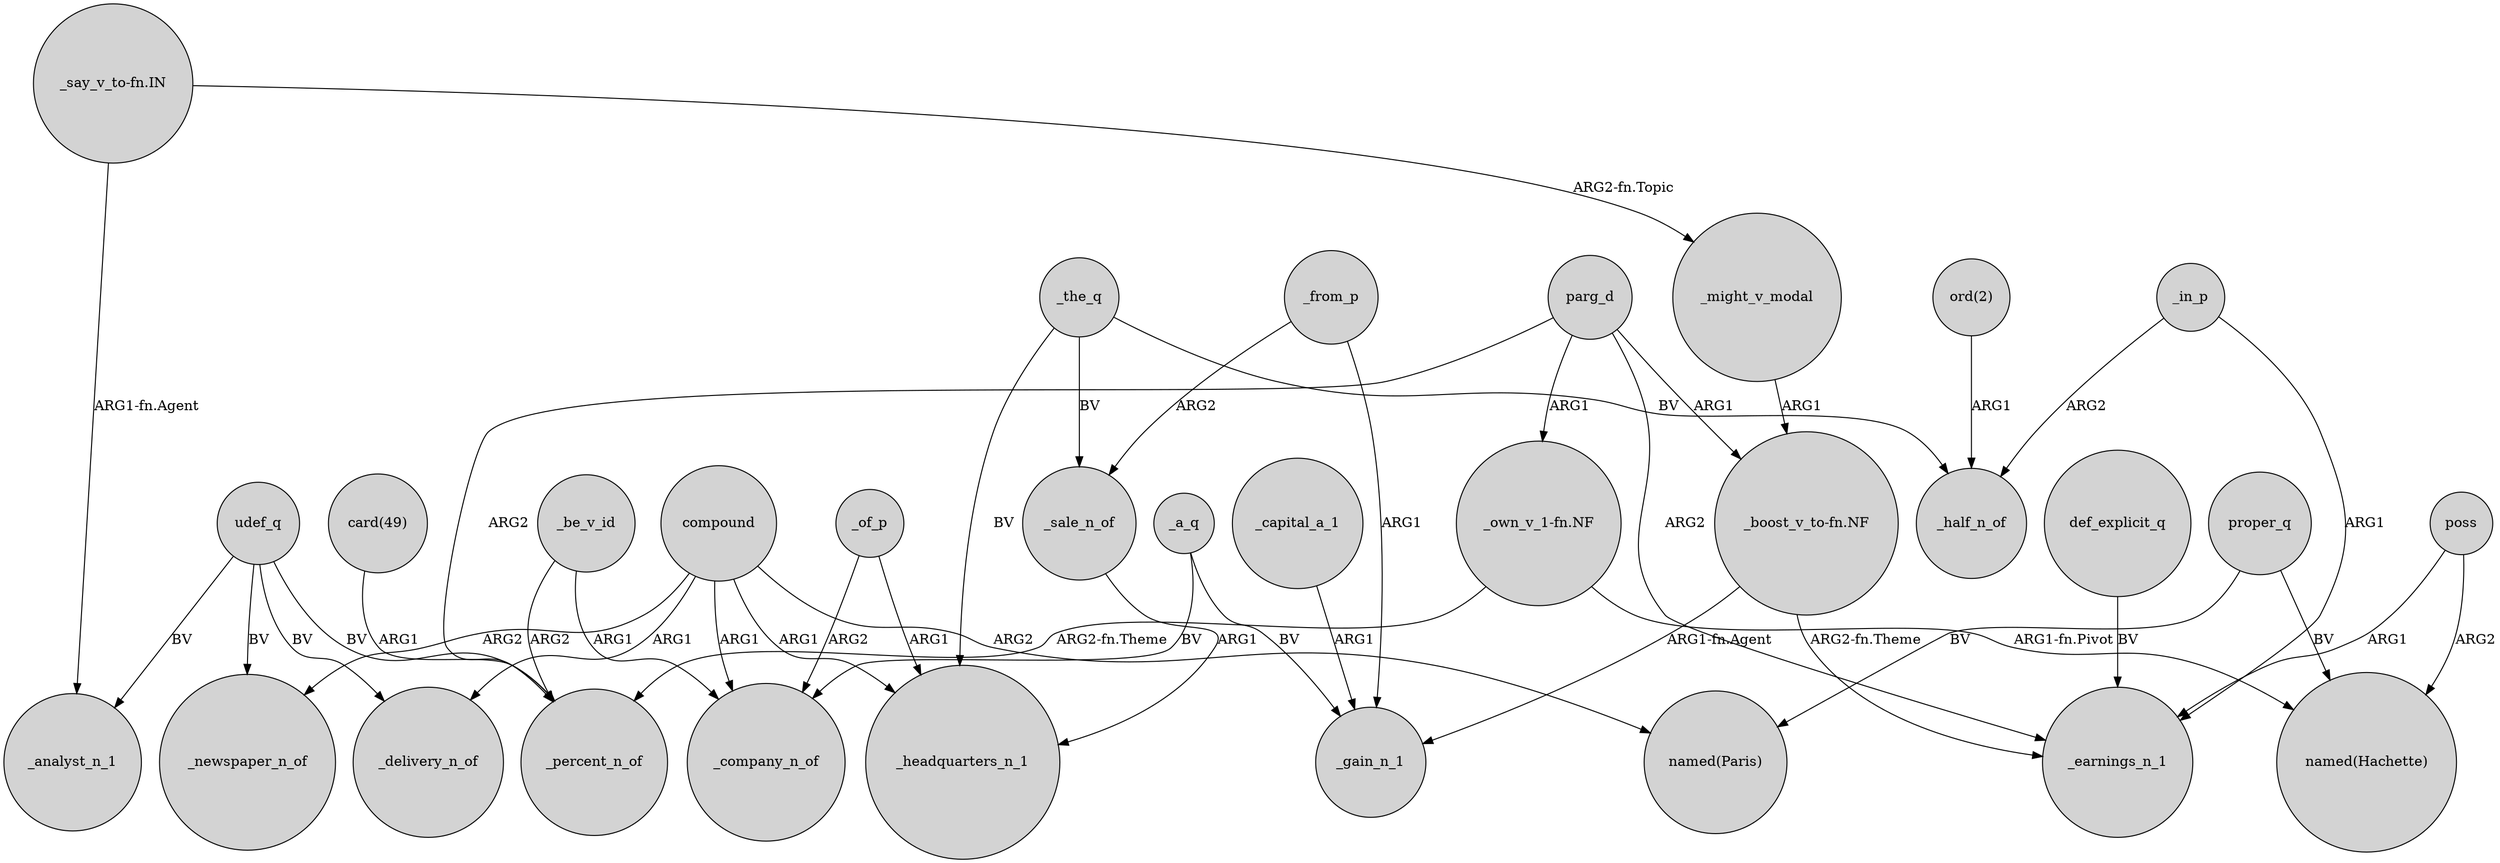 digraph {
	node [shape=circle style=filled]
	_be_v_id -> _percent_n_of [label=ARG2]
	proper_q -> "named(Hachette)" [label=BV]
	udef_q -> _newspaper_n_of [label=BV]
	udef_q -> _delivery_n_of [label=BV]
	poss -> "named(Hachette)" [label=ARG2]
	_from_p -> _sale_n_of [label=ARG2]
	_of_p -> _headquarters_n_1 [label=ARG1]
	compound -> _headquarters_n_1 [label=ARG1]
	_the_q -> _headquarters_n_1 [label=BV]
	parg_d -> "_boost_v_to-fn.NF" [label=ARG1]
	_from_p -> _gain_n_1 [label=ARG1]
	compound -> "named(Paris)" [label=ARG2]
	_capital_a_1 -> _gain_n_1 [label=ARG1]
	"_own_v_1-fn.NF" -> _percent_n_of [label="ARG2-fn.Theme"]
	parg_d -> "_own_v_1-fn.NF" [label=ARG1]
	parg_d -> _percent_n_of [label=ARG2]
	_might_v_modal -> "_boost_v_to-fn.NF" [label=ARG1]
	compound -> _company_n_of [label=ARG1]
	compound -> _delivery_n_of [label=ARG1]
	"_boost_v_to-fn.NF" -> _earnings_n_1 [label="ARG2-fn.Theme"]
	_the_q -> _sale_n_of [label=BV]
	"_say_v_to-fn.IN" -> _analyst_n_1 [label="ARG1-fn.Agent"]
	_a_q -> _gain_n_1 [label=BV]
	proper_q -> "named(Paris)" [label=BV]
	_sale_n_of -> _headquarters_n_1 [label=ARG1]
	_of_p -> _company_n_of [label=ARG2]
	parg_d -> _earnings_n_1 [label=ARG2]
	_a_q -> _company_n_of [label=BV]
	poss -> _earnings_n_1 [label=ARG1]
	_in_p -> _half_n_of [label=ARG2]
	"card(49)" -> _percent_n_of [label=ARG1]
	"_boost_v_to-fn.NF" -> _gain_n_1 [label="ARG1-fn.Agent"]
	"_own_v_1-fn.NF" -> "named(Hachette)" [label="ARG1-fn.Pivot"]
	_be_v_id -> _company_n_of [label=ARG1]
	"ord(2)" -> _half_n_of [label=ARG1]
	_the_q -> _half_n_of [label=BV]
	def_explicit_q -> _earnings_n_1 [label=BV]
	udef_q -> _percent_n_of [label=BV]
	"_say_v_to-fn.IN" -> _might_v_modal [label="ARG2-fn.Topic"]
	udef_q -> _analyst_n_1 [label=BV]
	_in_p -> _earnings_n_1 [label=ARG1]
	compound -> _newspaper_n_of [label=ARG2]
}
